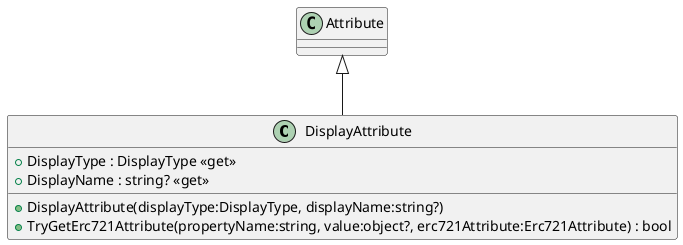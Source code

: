 @startuml
class DisplayAttribute {
    + DisplayType : DisplayType <<get>>
    + DisplayName : string? <<get>>
    + DisplayAttribute(displayType:DisplayType, displayName:string?)
    + TryGetErc721Attribute(propertyName:string, value:object?, erc721Attribute:Erc721Attribute) : bool
}
Attribute <|-- DisplayAttribute
@enduml
